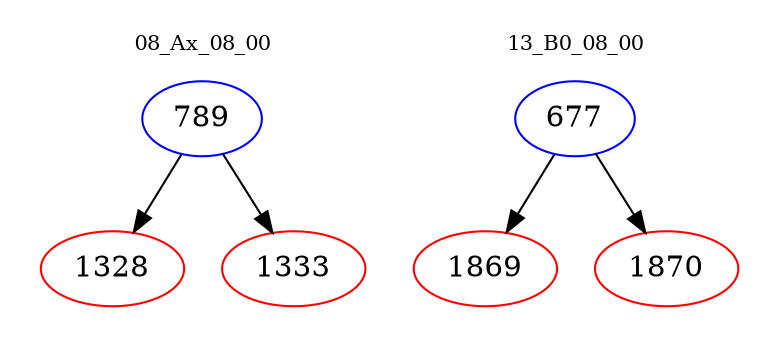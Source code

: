digraph{
subgraph cluster_0 {
color = white
label = "08_Ax_08_00";
fontsize=10;
T0_789 [label="789", color="blue"]
T0_789 -> T0_1328 [color="black"]
T0_1328 [label="1328", color="red"]
T0_789 -> T0_1333 [color="black"]
T0_1333 [label="1333", color="red"]
}
subgraph cluster_1 {
color = white
label = "13_B0_08_00";
fontsize=10;
T1_677 [label="677", color="blue"]
T1_677 -> T1_1869 [color="black"]
T1_1869 [label="1869", color="red"]
T1_677 -> T1_1870 [color="black"]
T1_1870 [label="1870", color="red"]
}
}
